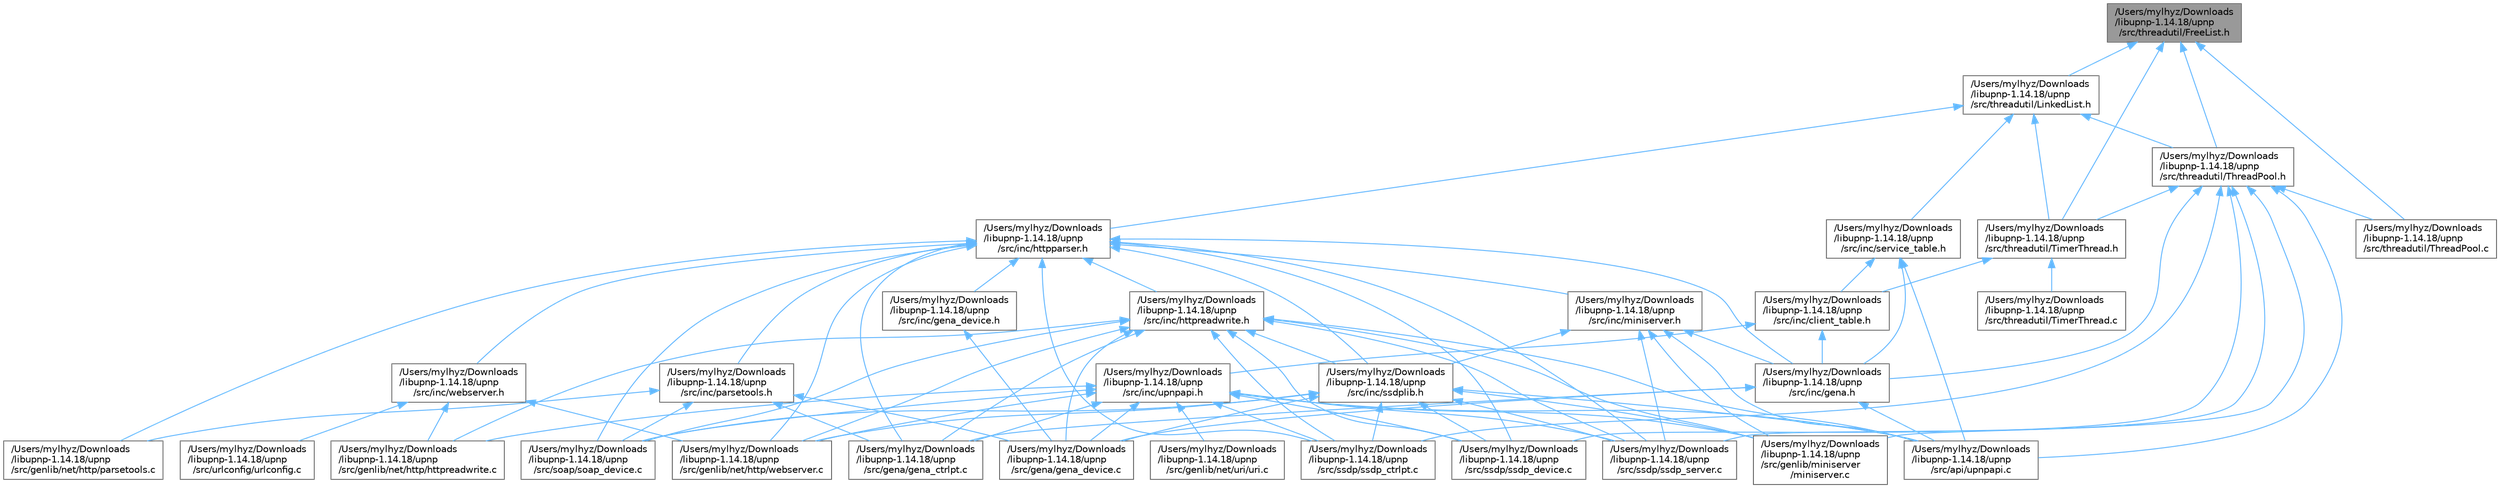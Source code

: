 digraph "/Users/mylhyz/Downloads/libupnp-1.14.18/upnp/src/threadutil/FreeList.h"
{
 // LATEX_PDF_SIZE
  bgcolor="transparent";
  edge [fontname=Helvetica,fontsize=10,labelfontname=Helvetica,labelfontsize=10];
  node [fontname=Helvetica,fontsize=10,shape=box,height=0.2,width=0.4];
  Node1 [id="Node000001",label="/Users/mylhyz/Downloads\l/libupnp-1.14.18/upnp\l/src/threadutil/FreeList.h",height=0.2,width=0.4,color="gray40", fillcolor="grey60", style="filled", fontcolor="black",tooltip=" "];
  Node1 -> Node2 [id="edge1_Node000001_Node000002",dir="back",color="steelblue1",style="solid",tooltip=" "];
  Node2 [id="Node000002",label="/Users/mylhyz/Downloads\l/libupnp-1.14.18/upnp\l/src/threadutil/LinkedList.h",height=0.2,width=0.4,color="grey40", fillcolor="white", style="filled",URL="$LinkedList_8h.html",tooltip=" "];
  Node2 -> Node3 [id="edge2_Node000002_Node000003",dir="back",color="steelblue1",style="solid",tooltip=" "];
  Node3 [id="Node000003",label="/Users/mylhyz/Downloads\l/libupnp-1.14.18/upnp\l/src/inc/httpparser.h",height=0.2,width=0.4,color="grey40", fillcolor="white", style="filled",URL="$httpparser_8h.html",tooltip=" "];
  Node3 -> Node4 [id="edge3_Node000003_Node000004",dir="back",color="steelblue1",style="solid",tooltip=" "];
  Node4 [id="Node000004",label="/Users/mylhyz/Downloads\l/libupnp-1.14.18/upnp\l/src/gena/gena_ctrlpt.c",height=0.2,width=0.4,color="grey40", fillcolor="white", style="filled",URL="$gena__ctrlpt_8c.html",tooltip=" "];
  Node3 -> Node5 [id="edge4_Node000003_Node000005",dir="back",color="steelblue1",style="solid",tooltip=" "];
  Node5 [id="Node000005",label="/Users/mylhyz/Downloads\l/libupnp-1.14.18/upnp\l/src/genlib/net/http/parsetools.c",height=0.2,width=0.4,color="grey40", fillcolor="white", style="filled",URL="$parsetools_8c.html",tooltip=" "];
  Node3 -> Node6 [id="edge5_Node000003_Node000006",dir="back",color="steelblue1",style="solid",tooltip=" "];
  Node6 [id="Node000006",label="/Users/mylhyz/Downloads\l/libupnp-1.14.18/upnp\l/src/genlib/net/http/webserver.c",height=0.2,width=0.4,color="grey40", fillcolor="white", style="filled",URL="$webserver_8c.html",tooltip="Defines the Web Server and has functions to carry out operations of the Web Server."];
  Node3 -> Node7 [id="edge6_Node000003_Node000007",dir="back",color="steelblue1",style="solid",tooltip=" "];
  Node7 [id="Node000007",label="/Users/mylhyz/Downloads\l/libupnp-1.14.18/upnp\l/src/inc/gena.h",height=0.2,width=0.4,color="grey40", fillcolor="white", style="filled",URL="$gena_8h.html",tooltip=" "];
  Node7 -> Node8 [id="edge7_Node000007_Node000008",dir="back",color="steelblue1",style="solid",tooltip=" "];
  Node8 [id="Node000008",label="/Users/mylhyz/Downloads\l/libupnp-1.14.18/upnp\l/src/api/upnpapi.c",height=0.2,width=0.4,color="grey40", fillcolor="white", style="filled",URL="$upnpapi_8c.html",tooltip=" "];
  Node7 -> Node4 [id="edge8_Node000007_Node000004",dir="back",color="steelblue1",style="solid",tooltip=" "];
  Node7 -> Node9 [id="edge9_Node000007_Node000009",dir="back",color="steelblue1",style="solid",tooltip=" "];
  Node9 [id="Node000009",label="/Users/mylhyz/Downloads\l/libupnp-1.14.18/upnp\l/src/gena/gena_device.c",height=0.2,width=0.4,color="grey40", fillcolor="white", style="filled",URL="$gena__device_8c.html",tooltip=" "];
  Node3 -> Node10 [id="edge10_Node000003_Node000010",dir="back",color="steelblue1",style="solid",tooltip=" "];
  Node10 [id="Node000010",label="/Users/mylhyz/Downloads\l/libupnp-1.14.18/upnp\l/src/inc/gena_device.h",height=0.2,width=0.4,color="grey40", fillcolor="white", style="filled",URL="$gena__device_8h.html",tooltip=" "];
  Node10 -> Node9 [id="edge11_Node000010_Node000009",dir="back",color="steelblue1",style="solid",tooltip=" "];
  Node3 -> Node11 [id="edge12_Node000003_Node000011",dir="back",color="steelblue1",style="solid",tooltip=" "];
  Node11 [id="Node000011",label="/Users/mylhyz/Downloads\l/libupnp-1.14.18/upnp\l/src/inc/httpreadwrite.h",height=0.2,width=0.4,color="grey40", fillcolor="white", style="filled",URL="$httpreadwrite_8h_source.html",tooltip=" "];
  Node11 -> Node8 [id="edge13_Node000011_Node000008",dir="back",color="steelblue1",style="solid",tooltip=" "];
  Node11 -> Node4 [id="edge14_Node000011_Node000004",dir="back",color="steelblue1",style="solid",tooltip=" "];
  Node11 -> Node9 [id="edge15_Node000011_Node000009",dir="back",color="steelblue1",style="solid",tooltip=" "];
  Node11 -> Node12 [id="edge16_Node000011_Node000012",dir="back",color="steelblue1",style="solid",tooltip=" "];
  Node12 [id="Node000012",label="/Users/mylhyz/Downloads\l/libupnp-1.14.18/upnp\l/src/genlib/miniserver\l/miniserver.c",height=0.2,width=0.4,color="grey40", fillcolor="white", style="filled",URL="$miniserver_8c.html",tooltip="Implements the functionality and utility functions used by the Miniserver module."];
  Node11 -> Node13 [id="edge17_Node000011_Node000013",dir="back",color="steelblue1",style="solid",tooltip=" "];
  Node13 [id="Node000013",label="/Users/mylhyz/Downloads\l/libupnp-1.14.18/upnp\l/src/genlib/net/http/httpreadwrite.c",height=0.2,width=0.4,color="grey40", fillcolor="white", style="filled",URL="$httpreadwrite_8c.html",tooltip=" "];
  Node11 -> Node6 [id="edge18_Node000011_Node000006",dir="back",color="steelblue1",style="solid",tooltip=" "];
  Node11 -> Node14 [id="edge19_Node000011_Node000014",dir="back",color="steelblue1",style="solid",tooltip=" "];
  Node14 [id="Node000014",label="/Users/mylhyz/Downloads\l/libupnp-1.14.18/upnp\l/src/inc/ssdplib.h",height=0.2,width=0.4,color="grey40", fillcolor="white", style="filled",URL="$ssdplib_8h.html",tooltip=" "];
  Node14 -> Node8 [id="edge20_Node000014_Node000008",dir="back",color="steelblue1",style="solid",tooltip=" "];
  Node14 -> Node9 [id="edge21_Node000014_Node000009",dir="back",color="steelblue1",style="solid",tooltip=" "];
  Node14 -> Node12 [id="edge22_Node000014_Node000012",dir="back",color="steelblue1",style="solid",tooltip=" "];
  Node14 -> Node6 [id="edge23_Node000014_Node000006",dir="back",color="steelblue1",style="solid",tooltip=" "];
  Node14 -> Node15 [id="edge24_Node000014_Node000015",dir="back",color="steelblue1",style="solid",tooltip=" "];
  Node15 [id="Node000015",label="/Users/mylhyz/Downloads\l/libupnp-1.14.18/upnp\l/src/soap/soap_device.c",height=0.2,width=0.4,color="grey40", fillcolor="white", style="filled",URL="$soap__device_8c.html",tooltip=" "];
  Node14 -> Node16 [id="edge25_Node000014_Node000016",dir="back",color="steelblue1",style="solid",tooltip=" "];
  Node16 [id="Node000016",label="/Users/mylhyz/Downloads\l/libupnp-1.14.18/upnp\l/src/ssdp/ssdp_ctrlpt.c",height=0.2,width=0.4,color="grey40", fillcolor="white", style="filled",URL="$ssdp__ctrlpt_8c.html",tooltip=" "];
  Node14 -> Node17 [id="edge26_Node000014_Node000017",dir="back",color="steelblue1",style="solid",tooltip=" "];
  Node17 [id="Node000017",label="/Users/mylhyz/Downloads\l/libupnp-1.14.18/upnp\l/src/ssdp/ssdp_device.c",height=0.2,width=0.4,color="grey40", fillcolor="white", style="filled",URL="$ssdp__device_8c.html",tooltip=" "];
  Node14 -> Node18 [id="edge27_Node000014_Node000018",dir="back",color="steelblue1",style="solid",tooltip=" "];
  Node18 [id="Node000018",label="/Users/mylhyz/Downloads\l/libupnp-1.14.18/upnp\l/src/ssdp/ssdp_server.c",height=0.2,width=0.4,color="grey40", fillcolor="white", style="filled",URL="$ssdp__server_8c.html",tooltip=" "];
  Node11 -> Node15 [id="edge28_Node000011_Node000015",dir="back",color="steelblue1",style="solid",tooltip=" "];
  Node11 -> Node16 [id="edge29_Node000011_Node000016",dir="back",color="steelblue1",style="solid",tooltip=" "];
  Node11 -> Node17 [id="edge30_Node000011_Node000017",dir="back",color="steelblue1",style="solid",tooltip=" "];
  Node11 -> Node18 [id="edge31_Node000011_Node000018",dir="back",color="steelblue1",style="solid",tooltip=" "];
  Node3 -> Node19 [id="edge32_Node000003_Node000019",dir="back",color="steelblue1",style="solid",tooltip=" "];
  Node19 [id="Node000019",label="/Users/mylhyz/Downloads\l/libupnp-1.14.18/upnp\l/src/inc/miniserver.h",height=0.2,width=0.4,color="grey40", fillcolor="white", style="filled",URL="$miniserver_8h.html",tooltip=" "];
  Node19 -> Node8 [id="edge33_Node000019_Node000008",dir="back",color="steelblue1",style="solid",tooltip=" "];
  Node19 -> Node12 [id="edge34_Node000019_Node000012",dir="back",color="steelblue1",style="solid",tooltip=" "];
  Node19 -> Node7 [id="edge35_Node000019_Node000007",dir="back",color="steelblue1",style="solid",tooltip=" "];
  Node19 -> Node14 [id="edge36_Node000019_Node000014",dir="back",color="steelblue1",style="solid",tooltip=" "];
  Node19 -> Node18 [id="edge37_Node000019_Node000018",dir="back",color="steelblue1",style="solid",tooltip=" "];
  Node3 -> Node20 [id="edge38_Node000003_Node000020",dir="back",color="steelblue1",style="solid",tooltip=" "];
  Node20 [id="Node000020",label="/Users/mylhyz/Downloads\l/libupnp-1.14.18/upnp\l/src/inc/parsetools.h",height=0.2,width=0.4,color="grey40", fillcolor="white", style="filled",URL="$parsetools_8h.html",tooltip=" "];
  Node20 -> Node4 [id="edge39_Node000020_Node000004",dir="back",color="steelblue1",style="solid",tooltip=" "];
  Node20 -> Node9 [id="edge40_Node000020_Node000009",dir="back",color="steelblue1",style="solid",tooltip=" "];
  Node20 -> Node5 [id="edge41_Node000020_Node000005",dir="back",color="steelblue1",style="solid",tooltip=" "];
  Node20 -> Node15 [id="edge42_Node000020_Node000015",dir="back",color="steelblue1",style="solid",tooltip=" "];
  Node3 -> Node14 [id="edge43_Node000003_Node000014",dir="back",color="steelblue1",style="solid",tooltip=" "];
  Node3 -> Node21 [id="edge44_Node000003_Node000021",dir="back",color="steelblue1",style="solid",tooltip=" "];
  Node21 [id="Node000021",label="/Users/mylhyz/Downloads\l/libupnp-1.14.18/upnp\l/src/inc/webserver.h",height=0.2,width=0.4,color="grey40", fillcolor="white", style="filled",URL="$webserver_8h_source.html",tooltip=" "];
  Node21 -> Node13 [id="edge45_Node000021_Node000013",dir="back",color="steelblue1",style="solid",tooltip=" "];
  Node21 -> Node6 [id="edge46_Node000021_Node000006",dir="back",color="steelblue1",style="solid",tooltip=" "];
  Node21 -> Node22 [id="edge47_Node000021_Node000022",dir="back",color="steelblue1",style="solid",tooltip=" "];
  Node22 [id="Node000022",label="/Users/mylhyz/Downloads\l/libupnp-1.14.18/upnp\l/src/urlconfig/urlconfig.c",height=0.2,width=0.4,color="grey40", fillcolor="white", style="filled",URL="$urlconfig_8c.html",tooltip=" "];
  Node3 -> Node15 [id="edge48_Node000003_Node000015",dir="back",color="steelblue1",style="solid",tooltip=" "];
  Node3 -> Node16 [id="edge49_Node000003_Node000016",dir="back",color="steelblue1",style="solid",tooltip=" "];
  Node3 -> Node17 [id="edge50_Node000003_Node000017",dir="back",color="steelblue1",style="solid",tooltip=" "];
  Node3 -> Node18 [id="edge51_Node000003_Node000018",dir="back",color="steelblue1",style="solid",tooltip=" "];
  Node2 -> Node23 [id="edge52_Node000002_Node000023",dir="back",color="steelblue1",style="solid",tooltip=" "];
  Node23 [id="Node000023",label="/Users/mylhyz/Downloads\l/libupnp-1.14.18/upnp\l/src/inc/service_table.h",height=0.2,width=0.4,color="grey40", fillcolor="white", style="filled",URL="$service__table_8h.html",tooltip=" "];
  Node23 -> Node8 [id="edge53_Node000023_Node000008",dir="back",color="steelblue1",style="solid",tooltip=" "];
  Node23 -> Node24 [id="edge54_Node000023_Node000024",dir="back",color="steelblue1",style="solid",tooltip=" "];
  Node24 [id="Node000024",label="/Users/mylhyz/Downloads\l/libupnp-1.14.18/upnp\l/src/inc/client_table.h",height=0.2,width=0.4,color="grey40", fillcolor="white", style="filled",URL="$client__table_8h.html",tooltip=" "];
  Node24 -> Node7 [id="edge55_Node000024_Node000007",dir="back",color="steelblue1",style="solid",tooltip=" "];
  Node24 -> Node25 [id="edge56_Node000024_Node000025",dir="back",color="steelblue1",style="solid",tooltip=" "];
  Node25 [id="Node000025",label="/Users/mylhyz/Downloads\l/libupnp-1.14.18/upnp\l/src/inc/upnpapi.h",height=0.2,width=0.4,color="grey40", fillcolor="white", style="filled",URL="$upnpapi_8h.html",tooltip=" "];
  Node25 -> Node8 [id="edge57_Node000025_Node000008",dir="back",color="steelblue1",style="solid",tooltip=" "];
  Node25 -> Node4 [id="edge58_Node000025_Node000004",dir="back",color="steelblue1",style="solid",tooltip=" "];
  Node25 -> Node9 [id="edge59_Node000025_Node000009",dir="back",color="steelblue1",style="solid",tooltip=" "];
  Node25 -> Node12 [id="edge60_Node000025_Node000012",dir="back",color="steelblue1",style="solid",tooltip=" "];
  Node25 -> Node13 [id="edge61_Node000025_Node000013",dir="back",color="steelblue1",style="solid",tooltip=" "];
  Node25 -> Node6 [id="edge62_Node000025_Node000006",dir="back",color="steelblue1",style="solid",tooltip=" "];
  Node25 -> Node26 [id="edge63_Node000025_Node000026",dir="back",color="steelblue1",style="solid",tooltip=" "];
  Node26 [id="Node000026",label="/Users/mylhyz/Downloads\l/libupnp-1.14.18/upnp\l/src/genlib/net/uri/uri.c",height=0.2,width=0.4,color="grey40", fillcolor="white", style="filled",URL="$uri_8c.html",tooltip="Contains functions for uri, url parsing utility."];
  Node25 -> Node15 [id="edge64_Node000025_Node000015",dir="back",color="steelblue1",style="solid",tooltip=" "];
  Node25 -> Node16 [id="edge65_Node000025_Node000016",dir="back",color="steelblue1",style="solid",tooltip=" "];
  Node25 -> Node17 [id="edge66_Node000025_Node000017",dir="back",color="steelblue1",style="solid",tooltip=" "];
  Node25 -> Node18 [id="edge67_Node000025_Node000018",dir="back",color="steelblue1",style="solid",tooltip=" "];
  Node23 -> Node7 [id="edge68_Node000023_Node000007",dir="back",color="steelblue1",style="solid",tooltip=" "];
  Node2 -> Node27 [id="edge69_Node000002_Node000027",dir="back",color="steelblue1",style="solid",tooltip=" "];
  Node27 [id="Node000027",label="/Users/mylhyz/Downloads\l/libupnp-1.14.18/upnp\l/src/threadutil/ThreadPool.h",height=0.2,width=0.4,color="grey40", fillcolor="white", style="filled",URL="$ThreadPool_8h.html",tooltip=" "];
  Node27 -> Node8 [id="edge70_Node000027_Node000008",dir="back",color="steelblue1",style="solid",tooltip=" "];
  Node27 -> Node12 [id="edge71_Node000027_Node000012",dir="back",color="steelblue1",style="solid",tooltip=" "];
  Node27 -> Node7 [id="edge72_Node000027_Node000007",dir="back",color="steelblue1",style="solid",tooltip=" "];
  Node27 -> Node16 [id="edge73_Node000027_Node000016",dir="back",color="steelblue1",style="solid",tooltip=" "];
  Node27 -> Node17 [id="edge74_Node000027_Node000017",dir="back",color="steelblue1",style="solid",tooltip=" "];
  Node27 -> Node18 [id="edge75_Node000027_Node000018",dir="back",color="steelblue1",style="solid",tooltip=" "];
  Node27 -> Node28 [id="edge76_Node000027_Node000028",dir="back",color="steelblue1",style="solid",tooltip=" "];
  Node28 [id="Node000028",label="/Users/mylhyz/Downloads\l/libupnp-1.14.18/upnp\l/src/threadutil/ThreadPool.c",height=0.2,width=0.4,color="grey40", fillcolor="white", style="filled",URL="$ThreadPool_8c.html",tooltip=" "];
  Node27 -> Node29 [id="edge77_Node000027_Node000029",dir="back",color="steelblue1",style="solid",tooltip=" "];
  Node29 [id="Node000029",label="/Users/mylhyz/Downloads\l/libupnp-1.14.18/upnp\l/src/threadutil/TimerThread.h",height=0.2,width=0.4,color="grey40", fillcolor="white", style="filled",URL="$TimerThread_8h.html",tooltip=" "];
  Node29 -> Node24 [id="edge78_Node000029_Node000024",dir="back",color="steelblue1",style="solid",tooltip=" "];
  Node29 -> Node30 [id="edge79_Node000029_Node000030",dir="back",color="steelblue1",style="solid",tooltip=" "];
  Node30 [id="Node000030",label="/Users/mylhyz/Downloads\l/libupnp-1.14.18/upnp\l/src/threadutil/TimerThread.c",height=0.2,width=0.4,color="grey40", fillcolor="white", style="filled",URL="$TimerThread_8c.html",tooltip=" "];
  Node2 -> Node29 [id="edge80_Node000002_Node000029",dir="back",color="steelblue1",style="solid",tooltip=" "];
  Node1 -> Node28 [id="edge81_Node000001_Node000028",dir="back",color="steelblue1",style="solid",tooltip=" "];
  Node1 -> Node27 [id="edge82_Node000001_Node000027",dir="back",color="steelblue1",style="solid",tooltip=" "];
  Node1 -> Node29 [id="edge83_Node000001_Node000029",dir="back",color="steelblue1",style="solid",tooltip=" "];
}
